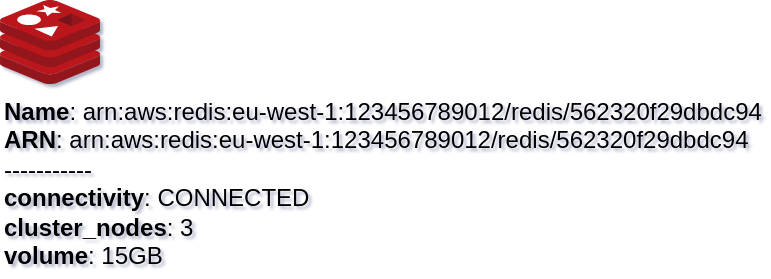 <mxfile type="MultiCloud">
	<diagram id="diagram_1" name="AWS components">
		<mxGraphModel dx="1015" dy="661" grid="1" gridSize="10" guides="1" tooltips="1" connect="1" arrows="1" fold="1" page="1" pageScale="1" pageWidth="850" pageHeight="1100" math="0" shadow="1">
			<root>
				<mxCell id="0"/>
				<mxCell id="1" parent="0"/>
				<mxCell id="vertex:redis:arn:aws:redis:eu-west-1:123456789012/redis/562320f29dbdc94" value="&lt;b&gt;Name&lt;/b&gt;: arn:aws:redis:eu-west-1:123456789012/redis/562320f29dbdc94&lt;BR&gt;&lt;b&gt;ARN&lt;/b&gt;: arn:aws:redis:eu-west-1:123456789012/redis/562320f29dbdc94&lt;BR&gt;-----------&lt;BR&gt;&lt;b&gt;connectivity&lt;/b&gt;: CONNECTED&lt;BR&gt;&lt;b&gt;cluster_nodes&lt;/b&gt;: 3&lt;BR&gt;&lt;b&gt;volume&lt;/b&gt;: 15GB" style="sketch=0;aspect=fixed;html=1;align=left;image;fontSize=12;image=img/lib/mscae/Cache_Redis_Product.svg;labelBackgroundColor=none;" parent="1" vertex="1">
					<mxGeometry width="50" height="42" as="geometry"/>
				</mxCell>
			</root>
		</mxGraphModel>
	</diagram>
</mxfile>